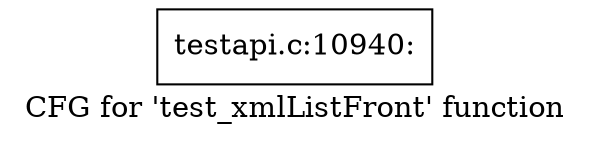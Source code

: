 digraph "CFG for 'test_xmlListFront' function" {
	label="CFG for 'test_xmlListFront' function";

	Node0x4395ff0 [shape=record,label="{testapi.c:10940:}"];
}
